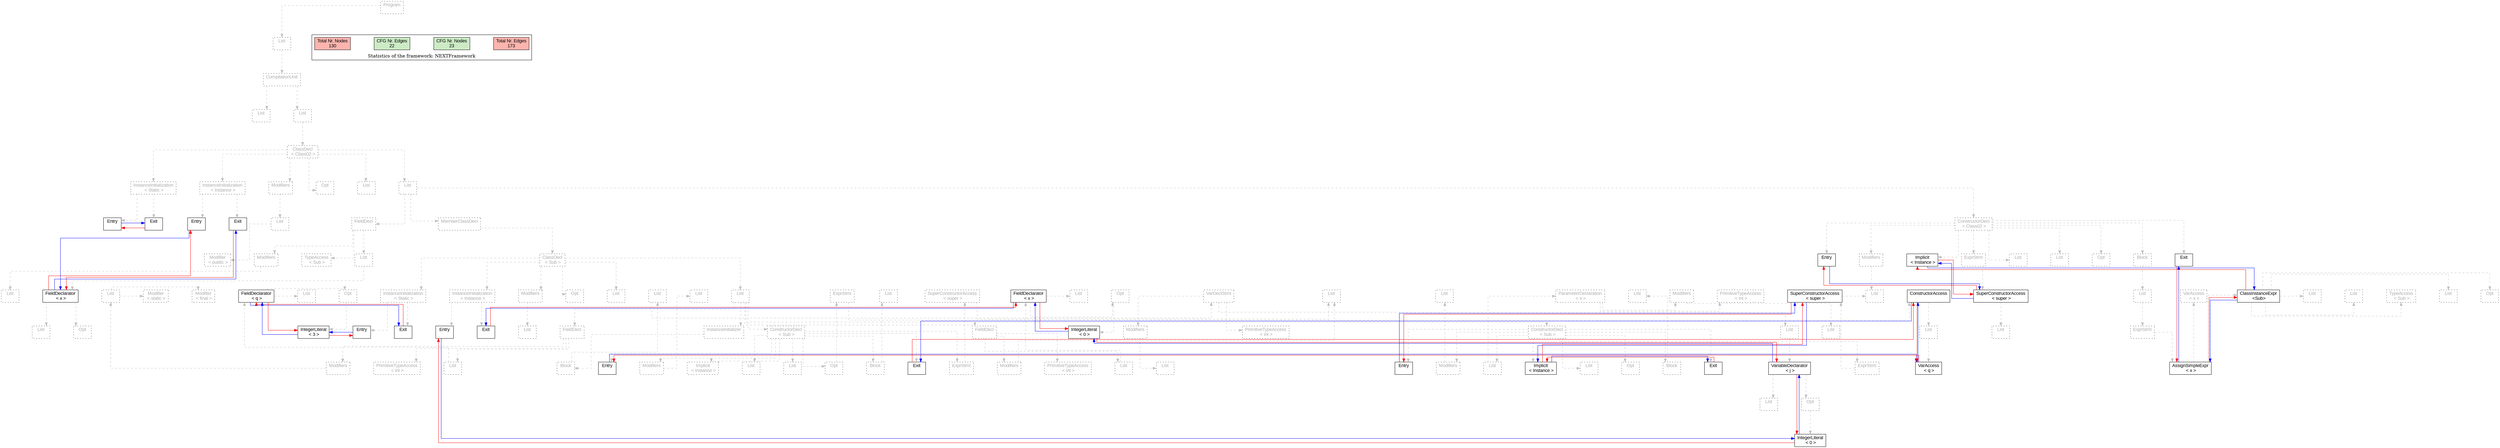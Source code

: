 digraph G {
graph [splines=ortho, nodesep="1", ranksep="1"]
node [shape=rect, fontname=Arial];
{ rank = same; "Program[0]"}
{ rank = same; "List[1]"}
{ rank = same; "CompilationUnit[2]"}
{ rank = same; "List[3]"; "List[4]"}
{ rank = same; "ClassDecl[5]"}
{ rank = same; "Modifiers[22]"; "Opt[25]"; "List[26]"; "List[27]"; "InstanceInitialization[6]"; "InstanceInitialization[14]"}
{ rank = same; "List[23]"; "FieldDecl[28]"; "MemberClassDecl[36]"; "ConstructorDecl[115]"; "Entry[7]"; "Exit[8]"; "Entry[15]"; "Exit[16]"}
{ rank = same; "Modifier[24]"; "Modifiers[29]"; "TypeAccess[31]"; "List[32]"; "ClassDecl[37]"; "Entry[116]"; "Implicit[116]"; "Modifiers[116]"; "List[118]"; "List[119]"; "Opt[120]"; "Block[121]"; "Exit[116]"; "ExprStmt[132]"}
{ rank = same; "List[30]"; "FieldDeclarator[33]"; "Modifiers[54]"; "Opt[56]"; "List[57]"; "List[58]"; "InstanceInitialization[38]"; "InstanceInitialization[46]"; "List[117]"; "List[122]"; "SuperConstructorAccess[133]"}
{ rank = same; "List[34]"; "Opt[35]"; "List[55]"; "FieldDecl[59]"; "InstanceInitializer[70]"; "ConstructorDecl[82]"; "FieldDecl[94]"; "ConstructorDecl[103]"; "Entry[39]"; "Exit[40]"; "Entry[47]"; "Exit[48]"; "ExprStmt[123]"; "List[134]"}
{ rank = same; "Modifiers[60]"; "PrimitiveTypeAccess[64]"; "List[65]"; "Block[71]"; "Entry[83]"; "Implicit[83]"; "Modifiers[83]"; "List[85]"; "List[86]"; "Opt[87]"; "Block[92]"; "Exit[83]"; "ExprStmt[94]"; "Modifiers[95]"; "PrimitiveTypeAccess[97]"; "List[98]"; "Entry[104]"; "Implicit[104]"; "Modifiers[104]"; "List[106]"; "List[111]"; "Opt[112]"; "Block[113]"; "Exit[104]"; "ExprStmt[115]"; "AssignSimpleExpr[124]"}
{ rank = same; "List[61]"; "FieldDeclarator[66]"; "List[72]"; "List[84]"; "ExprStmt[88]"; "List[93]"; "SuperConstructorAccess[95]"; "List[96]"; "FieldDeclarator[99]"; "List[105]"; "ParameterDeclaration[107]"; "List[114]"; "SuperConstructorAccess[116]"; "VarAccess[125]"; "ClassInstanceExpr[126]"}
{ rank = same; "Modifier[62]"; "Modifier[63]"; "List[67]"; "Opt[68]"; "VarDeclStmt[73]"; "ConstructorAccess[89]"; "List[96]"; "List[100]"; "Opt[101]"; "Modifiers[108]"; "PrimitiveTypeAccess[110]"; "List[117]"; "TypeAccess[127]"; "List[128]"; "Opt[129]"; "List[130]"; "List[131]"}
{ rank = same; "IntegerLiteral[69]"; "Modifiers[74]"; "PrimitiveTypeAccess[76]"; "List[77]"; "List[90]"; "IntegerLiteral[102]"; "List[109]"}
{ rank = same; "List[75]"; "VariableDeclarator[78]"; "VarAccess[91]"}
{ rank = same; "List[79]"; "Opt[80]"}
{ rank = same; "IntegerLiteral[81]"}
"Program[0]" [label="Program\n ", style= dotted   fillcolor="#eeeeee" fontcolor="#aaaaaa"  ]
"List[1]" [label="List\n ", style= dotted   fillcolor="#eeeeee" fontcolor="#aaaaaa"  ]
"CompilationUnit[2]" [label="CompilationUnit\n ", style= dotted   fillcolor="#eeeeee" fontcolor="#aaaaaa"  ]
"List[3]" [label="List\n ", style= dotted   fillcolor="#eeeeee" fontcolor="#aaaaaa"  ]
"List[4]" [label="List\n ", style= dotted   fillcolor="#eeeeee" fontcolor="#aaaaaa"  ]
"ClassDecl[5]" [label="ClassDecl\n < Class02 >", style= dotted   fillcolor="#eeeeee" fontcolor="#aaaaaa"  ]
"Modifiers[22]" [label="Modifiers\n ", style= dotted   fillcolor="#eeeeee" fontcolor="#aaaaaa"  ]
"List[23]" [label="List\n ", style= dotted   fillcolor="#eeeeee" fontcolor="#aaaaaa"  ]
"Modifier[24]" [label="Modifier\n < public >", style= dotted   fillcolor="#eeeeee" fontcolor="#aaaaaa"  ]
"Opt[25]" [label="Opt\n ", style= dotted   fillcolor="#eeeeee" fontcolor="#aaaaaa"  ]
"List[26]" [label="List\n ", style= dotted   fillcolor="#eeeeee" fontcolor="#aaaaaa"  ]
"List[27]" [label="List\n ", style= dotted   fillcolor="#eeeeee" fontcolor="#aaaaaa"  ]
"FieldDecl[28]" [label="FieldDecl\n ", style= dotted   fillcolor="#eeeeee" fontcolor="#aaaaaa"  ]
"Modifiers[29]" [label="Modifiers\n ", style= dotted   fillcolor="#eeeeee" fontcolor="#aaaaaa"  ]
"List[30]" [label="List\n ", style= dotted   fillcolor="#eeeeee" fontcolor="#aaaaaa"  ]
"TypeAccess[31]" [label="TypeAccess\n < Sub >", style= dotted   fillcolor="#eeeeee" fontcolor="#aaaaaa"  ]
"List[32]" [label="List\n ", style= dotted   fillcolor="#eeeeee" fontcolor="#aaaaaa"  ]
"FieldDeclarator[33]" [label="FieldDeclarator\n < x >", fillcolor=white   style=filled  ]
"List[34]" [label="List\n ", style= dotted   fillcolor="#eeeeee" fontcolor="#aaaaaa"  ]
"Opt[35]" [label="Opt\n ", style= dotted   fillcolor="#eeeeee" fontcolor="#aaaaaa"  ]
"MemberClassDecl[36]" [label="MemberClassDecl\n ", style= dotted   fillcolor="#eeeeee" fontcolor="#aaaaaa"  ]
"ClassDecl[37]" [label="ClassDecl\n < Sub >", style= dotted   fillcolor="#eeeeee" fontcolor="#aaaaaa"  ]
"Modifiers[54]" [label="Modifiers\n ", style= dotted   fillcolor="#eeeeee" fontcolor="#aaaaaa"  ]
"List[55]" [label="List\n ", style= dotted   fillcolor="#eeeeee" fontcolor="#aaaaaa"  ]
"Opt[56]" [label="Opt\n ", style= dotted   fillcolor="#eeeeee" fontcolor="#aaaaaa"  ]
"List[57]" [label="List\n ", style= dotted   fillcolor="#eeeeee" fontcolor="#aaaaaa"  ]
"List[58]" [label="List\n ", style= dotted   fillcolor="#eeeeee" fontcolor="#aaaaaa"  ]
"FieldDecl[59]" [label="FieldDecl\n ", style= dotted   fillcolor="#eeeeee" fontcolor="#aaaaaa"  ]
"Modifiers[60]" [label="Modifiers\n ", style= dotted   fillcolor="#eeeeee" fontcolor="#aaaaaa"  ]
"List[61]" [label="List\n ", style= dotted   fillcolor="#eeeeee" fontcolor="#aaaaaa"  ]
"Modifier[62]" [label="Modifier\n < static >", style= dotted   fillcolor="#eeeeee" fontcolor="#aaaaaa"  ]
"Modifier[63]" [label="Modifier\n < final >", style= dotted   fillcolor="#eeeeee" fontcolor="#aaaaaa"  ]
"PrimitiveTypeAccess[64]" [label="PrimitiveTypeAccess\n < int >", style= dotted   fillcolor="#eeeeee" fontcolor="#aaaaaa"  ]
"List[65]" [label="List\n ", style= dotted   fillcolor="#eeeeee" fontcolor="#aaaaaa"  ]
"FieldDeclarator[66]" [label="FieldDeclarator\n < q >", fillcolor=white   style=filled  ]
"List[67]" [label="List\n ", style= dotted   fillcolor="#eeeeee" fontcolor="#aaaaaa"  ]
"Opt[68]" [label="Opt\n ", style= dotted   fillcolor="#eeeeee" fontcolor="#aaaaaa"  ]
"IntegerLiteral[69]" [label="IntegerLiteral\n < 3 >", fillcolor=white   style=filled  ]
"InstanceInitializer[70]" [label="InstanceInitializer\n ", style= dotted   fillcolor="#eeeeee" fontcolor="#aaaaaa"  ]
"Block[71]" [label="Block\n ", style= dotted   fillcolor="#eeeeee" fontcolor="#aaaaaa"  ]
"List[72]" [label="List\n ", style= dotted   fillcolor="#eeeeee" fontcolor="#aaaaaa"  ]
"VarDeclStmt[73]" [label="VarDeclStmt\n ", style= dotted   fillcolor="#eeeeee" fontcolor="#aaaaaa"  ]
"Modifiers[74]" [label="Modifiers\n ", style= dotted   fillcolor="#eeeeee" fontcolor="#aaaaaa"  ]
"List[75]" [label="List\n ", style= dotted   fillcolor="#eeeeee" fontcolor="#aaaaaa"  ]
"PrimitiveTypeAccess[76]" [label="PrimitiveTypeAccess\n < int >", style= dotted   fillcolor="#eeeeee" fontcolor="#aaaaaa"  ]
"List[77]" [label="List\n ", style= dotted   fillcolor="#eeeeee" fontcolor="#aaaaaa"  ]
"VariableDeclarator[78]" [label="VariableDeclarator\n < j >", fillcolor=white   style=filled  ]
"List[79]" [label="List\n ", style= dotted   fillcolor="#eeeeee" fontcolor="#aaaaaa"  ]
"Opt[80]" [label="Opt\n ", style= dotted   fillcolor="#eeeeee" fontcolor="#aaaaaa"  ]
"IntegerLiteral[81]" [label="IntegerLiteral\n < 0 >", fillcolor=white   style=filled  ]
"ConstructorDecl[82]" [label="ConstructorDecl\n < Sub >", style= dotted   fillcolor="#eeeeee" fontcolor="#aaaaaa"  ]
"Entry[83]" [label="Entry\n ", fillcolor=white   style=filled  ]
"Implicit[83]" [label="Implicit\n < Instance >", style= dotted   fillcolor="#eeeeee" fontcolor="#aaaaaa"  ]
"Modifiers[83]" [label="Modifiers\n ", style= dotted   fillcolor="#eeeeee" fontcolor="#aaaaaa"  ]
"List[84]" [label="List\n ", style= dotted   fillcolor="#eeeeee" fontcolor="#aaaaaa"  ]
"List[85]" [label="List\n ", style= dotted   fillcolor="#eeeeee" fontcolor="#aaaaaa"  ]
"List[86]" [label="List\n ", style= dotted   fillcolor="#eeeeee" fontcolor="#aaaaaa"  ]
"Opt[87]" [label="Opt\n ", style= dotted   fillcolor="#eeeeee" fontcolor="#aaaaaa"  ]
"ExprStmt[88]" [label="ExprStmt\n ", style= dotted   fillcolor="#eeeeee" fontcolor="#aaaaaa"  ]
"ConstructorAccess[89]" [label="ConstructorAccess\n ", fillcolor=white   style=filled  ]
"List[90]" [label="List\n ", style= dotted   fillcolor="#eeeeee" fontcolor="#aaaaaa"  ]
"VarAccess[91]" [label="VarAccess\n < q >", fillcolor=white   style=filled  ]
"Block[92]" [label="Block\n ", style= dotted   fillcolor="#eeeeee" fontcolor="#aaaaaa"  ]
"List[93]" [label="List\n ", style= dotted   fillcolor="#eeeeee" fontcolor="#aaaaaa"  ]
"Exit[83]" [label="Exit\n ", fillcolor=white   style=filled  ]
"ExprStmt[94]" [label="ExprStmt\n ", style= dotted   fillcolor="#eeeeee" fontcolor="#aaaaaa"  ]
"SuperConstructorAccess[95]" [label="SuperConstructorAccess\n < super >", style= dotted   fillcolor="#eeeeee" fontcolor="#aaaaaa"  ]
"List[96]" [label="List\n ", style= dotted   fillcolor="#eeeeee" fontcolor="#aaaaaa"  ]
"FieldDecl[94]" [label="FieldDecl\n ", style= dotted   fillcolor="#eeeeee" fontcolor="#aaaaaa"  ]
"Modifiers[95]" [label="Modifiers\n ", style= dotted   fillcolor="#eeeeee" fontcolor="#aaaaaa"  ]
"List[96]" [label="List\n ", style= dotted   fillcolor="#eeeeee" fontcolor="#aaaaaa"  ]
"PrimitiveTypeAccess[97]" [label="PrimitiveTypeAccess\n < int >", style= dotted   fillcolor="#eeeeee" fontcolor="#aaaaaa"  ]
"List[98]" [label="List\n ", style= dotted   fillcolor="#eeeeee" fontcolor="#aaaaaa"  ]
"FieldDeclarator[99]" [label="FieldDeclarator\n < x >", fillcolor=white   style=filled  ]
"List[100]" [label="List\n ", style= dotted   fillcolor="#eeeeee" fontcolor="#aaaaaa"  ]
"Opt[101]" [label="Opt\n ", style= dotted   fillcolor="#eeeeee" fontcolor="#aaaaaa"  ]
"IntegerLiteral[102]" [label="IntegerLiteral\n < 0 >", fillcolor=white   style=filled  ]
"ConstructorDecl[103]" [label="ConstructorDecl\n < Sub >", style= dotted   fillcolor="#eeeeee" fontcolor="#aaaaaa"  ]
"Entry[104]" [label="Entry\n ", fillcolor=white   style=filled  ]
"Implicit[104]" [label="Implicit\n < Instance >", fillcolor=white   style=filled  ]
"Modifiers[104]" [label="Modifiers\n ", style= dotted   fillcolor="#eeeeee" fontcolor="#aaaaaa"  ]
"List[105]" [label="List\n ", style= dotted   fillcolor="#eeeeee" fontcolor="#aaaaaa"  ]
"List[106]" [label="List\n ", style= dotted   fillcolor="#eeeeee" fontcolor="#aaaaaa"  ]
"ParameterDeclaration[107]" [label="ParameterDeclaration\n < x >", style= dotted   fillcolor="#eeeeee" fontcolor="#aaaaaa"  ]
"Modifiers[108]" [label="Modifiers\n ", style= dotted   fillcolor="#eeeeee" fontcolor="#aaaaaa"  ]
"List[109]" [label="List\n ", style= dotted   fillcolor="#eeeeee" fontcolor="#aaaaaa"  ]
"PrimitiveTypeAccess[110]" [label="PrimitiveTypeAccess\n < int >", style= dotted   fillcolor="#eeeeee" fontcolor="#aaaaaa"  ]
"List[111]" [label="List\n ", style= dotted   fillcolor="#eeeeee" fontcolor="#aaaaaa"  ]
"Opt[112]" [label="Opt\n ", style= dotted   fillcolor="#eeeeee" fontcolor="#aaaaaa"  ]
"Block[113]" [label="Block\n ", style= dotted   fillcolor="#eeeeee" fontcolor="#aaaaaa"  ]
"List[114]" [label="List\n ", style= dotted   fillcolor="#eeeeee" fontcolor="#aaaaaa"  ]
"Exit[104]" [label="Exit\n ", fillcolor=white   style=filled  ]
"ExprStmt[115]" [label="ExprStmt\n ", style= dotted   fillcolor="#eeeeee" fontcolor="#aaaaaa"  ]
"SuperConstructorAccess[116]" [label="SuperConstructorAccess\n < super >", fillcolor=white   style=filled  ]
"List[117]" [label="List\n ", style= dotted   fillcolor="#eeeeee" fontcolor="#aaaaaa"  ]
"InstanceInitialization[38]" [label="InstanceInitialization\n < Instance >", style= dotted   fillcolor="#eeeeee" fontcolor="#aaaaaa"  ]
"Entry[39]" [label="Entry\n ", fillcolor=white   style=filled  ]
"Exit[40]" [label="Exit\n ", fillcolor=white   style=filled  ]
"InstanceInitialization[46]" [label="InstanceInitialization\n < Static >", style= dotted   fillcolor="#eeeeee" fontcolor="#aaaaaa"  ]
"Entry[47]" [label="Entry\n ", fillcolor=white   style=filled  ]
"Exit[48]" [label="Exit\n ", fillcolor=white   style=filled  ]
"ConstructorDecl[115]" [label="ConstructorDecl\n < Class02 >", style= dotted   fillcolor="#eeeeee" fontcolor="#aaaaaa"  ]
"Entry[116]" [label="Entry\n ", fillcolor=white   style=filled  ]
"Implicit[116]" [label="Implicit\n < Instance >", fillcolor=white   style=filled  ]
"Modifiers[116]" [label="Modifiers\n ", style= dotted   fillcolor="#eeeeee" fontcolor="#aaaaaa"  ]
"List[117]" [label="List\n ", style= dotted   fillcolor="#eeeeee" fontcolor="#aaaaaa"  ]
"List[118]" [label="List\n ", style= dotted   fillcolor="#eeeeee" fontcolor="#aaaaaa"  ]
"List[119]" [label="List\n ", style= dotted   fillcolor="#eeeeee" fontcolor="#aaaaaa"  ]
"Opt[120]" [label="Opt\n ", style= dotted   fillcolor="#eeeeee" fontcolor="#aaaaaa"  ]
"Block[121]" [label="Block\n ", style= dotted   fillcolor="#eeeeee" fontcolor="#aaaaaa"  ]
"List[122]" [label="List\n ", style= dotted   fillcolor="#eeeeee" fontcolor="#aaaaaa"  ]
"ExprStmt[123]" [label="ExprStmt\n ", style= dotted   fillcolor="#eeeeee" fontcolor="#aaaaaa"  ]
"AssignSimpleExpr[124]" [label="AssignSimpleExpr\n < x >", fillcolor=white   style=filled  ]
"VarAccess[125]" [label="VarAccess\n < x >", style= dotted   fillcolor="#eeeeee" fontcolor="#aaaaaa"  ]
"ClassInstanceExpr[126]" [label="ClassInstanceExpr\n <Sub>", fillcolor=white   style=filled  ]
"TypeAccess[127]" [label="TypeAccess\n < Sub >", style= dotted   fillcolor="#eeeeee" fontcolor="#aaaaaa"  ]
"List[128]" [label="List\n ", style= dotted   fillcolor="#eeeeee" fontcolor="#aaaaaa"  ]
"Opt[129]" [label="Opt\n ", style= dotted   fillcolor="#eeeeee" fontcolor="#aaaaaa"  ]
"List[130]" [label="List\n ", style= dotted   fillcolor="#eeeeee" fontcolor="#aaaaaa"  ]
"List[131]" [label="List\n ", style= dotted   fillcolor="#eeeeee" fontcolor="#aaaaaa"  ]
"Exit[116]" [label="Exit\n ", fillcolor=white   style=filled  ]
"ExprStmt[132]" [label="ExprStmt\n ", style= dotted   fillcolor="#eeeeee" fontcolor="#aaaaaa"  ]
"SuperConstructorAccess[133]" [label="SuperConstructorAccess\n < super >", fillcolor=white   style=filled  ]
"List[134]" [label="List\n ", style= dotted   fillcolor="#eeeeee" fontcolor="#aaaaaa"  ]
"InstanceInitialization[6]" [label="InstanceInitialization\n < Instance >", style= dotted   fillcolor="#eeeeee" fontcolor="#aaaaaa"  ]
"Entry[7]" [label="Entry\n ", fillcolor=white   style=filled  ]
"Exit[8]" [label="Exit\n ", fillcolor=white   style=filled  ]
"InstanceInitialization[14]" [label="InstanceInitialization\n < Static >", style= dotted   fillcolor="#eeeeee" fontcolor="#aaaaaa"  ]
"Entry[15]" [label="Entry\n ", fillcolor=white   style=filled  ]
"Exit[16]" [label="Exit\n ", fillcolor=white   style=filled  ]
"CompilationUnit[2]" -> "List[3]" [style=dashed, color=gray]
"List[23]" -> "Modifier[24]" [style=dashed, color=gray]
"Modifiers[22]" -> "List[23]" [style=dashed, color=gray]
"ClassDecl[5]" -> "Modifiers[22]" [style=dashed, color=gray]
"ClassDecl[5]" -> "Opt[25]" [style=dashed, color=gray]
"ClassDecl[5]" -> "List[26]" [style=dashed, color=gray]
"Modifiers[29]" -> "List[30]" [style=dashed, color=gray]
"FieldDecl[28]" -> "Modifiers[29]" [style=dashed, color=gray]
"FieldDecl[28]" -> "TypeAccess[31]" [style=dashed, color=gray]
"FieldDeclarator[33]" -> "List[34]" [style=dashed, color=gray]
"FieldDeclarator[33]" -> "Opt[35]" [style=dashed, color=gray]
"List[32]" -> "FieldDeclarator[33]" [style=dashed, color=gray]
"FieldDecl[28]" -> "List[32]" [style=dashed, color=gray]
"List[27]" -> "FieldDecl[28]" [style=dashed, color=gray]
"Modifiers[54]" -> "List[55]" [style=dashed, color=gray]
"ClassDecl[37]" -> "Modifiers[54]" [style=dashed, color=gray]
"ClassDecl[37]" -> "Opt[56]" [style=dashed, color=gray]
"ClassDecl[37]" -> "List[57]" [style=dashed, color=gray]
"List[61]" -> "Modifier[62]" [style=dashed, color=gray]
"List[61]" -> "Modifier[63]" [style=dashed, color=gray]
"Modifiers[60]" -> "List[61]" [style=dashed, color=gray]
"FieldDecl[59]" -> "Modifiers[60]" [style=dashed, color=gray]
"FieldDecl[59]" -> "PrimitiveTypeAccess[64]" [style=dashed, color=gray]
"FieldDeclarator[66]" -> "List[67]" [style=dashed, color=gray]
"Opt[68]" -> "IntegerLiteral[69]" [style=dashed, color=gray]
"FieldDeclarator[66]" -> "Opt[68]" [style=dashed, color=gray]
"List[65]" -> "FieldDeclarator[66]" [style=dashed, color=gray]
"FieldDecl[59]" -> "List[65]" [style=dashed, color=gray]
"List[58]" -> "FieldDecl[59]" [style=dashed, color=gray]
"Modifiers[74]" -> "List[75]" [style=dashed, color=gray]
"VarDeclStmt[73]" -> "Modifiers[74]" [style=dashed, color=gray]
"VarDeclStmt[73]" -> "PrimitiveTypeAccess[76]" [style=dashed, color=gray]
"VariableDeclarator[78]" -> "List[79]" [style=dashed, color=gray]
"Opt[80]" -> "IntegerLiteral[81]" [style=dashed, color=gray]
"VariableDeclarator[78]" -> "Opt[80]" [style=dashed, color=gray]
"List[77]" -> "VariableDeclarator[78]" [style=dashed, color=gray]
"VarDeclStmt[73]" -> "List[77]" [style=dashed, color=gray]
"List[72]" -> "VarDeclStmt[73]" [style=dashed, color=gray]
"Block[71]" -> "List[72]" [style=dashed, color=gray]
"InstanceInitializer[70]" -> "Block[71]" [style=dashed, color=gray]
"List[58]" -> "InstanceInitializer[70]" [style=dashed, color=gray]
"ConstructorDecl[82]" -> "Entry[83]" [style=dashed, color=gray]
"ConstructorDecl[82]" -> "Implicit[83]" [style=dashed, color=gray]
"Modifiers[83]" -> "List[84]" [style=dashed, color=gray]
"ConstructorDecl[82]" -> "Modifiers[83]" [style=dashed, color=gray]
"ConstructorDecl[82]" -> "List[85]" [style=dashed, color=gray]
"ConstructorDecl[82]" -> "List[86]" [style=dashed, color=gray]
"List[90]" -> "VarAccess[91]" [style=dashed, color=gray]
"ConstructorAccess[89]" -> "List[90]" [style=dashed, color=gray]
"ExprStmt[88]" -> "ConstructorAccess[89]" [style=dashed, color=gray]
"Opt[87]" -> "ExprStmt[88]" [style=dashed, color=gray]
"ConstructorDecl[82]" -> "Opt[87]" [style=dashed, color=gray]
"Block[92]" -> "List[93]" [style=dashed, color=gray]
"ConstructorDecl[82]" -> "Block[92]" [style=dashed, color=gray]
"ConstructorDecl[82]" -> "Exit[83]" [style=dashed, color=gray]
"SuperConstructorAccess[95]" -> "List[96]" [style=dashed, color=gray]
"ExprStmt[94]" -> "SuperConstructorAccess[95]" [style=dashed, color=gray]
"ConstructorDecl[82]" -> "ExprStmt[94]" [style=dashed, color=gray]
"List[58]" -> "ConstructorDecl[82]" [style=dashed, color=gray]
"Modifiers[95]" -> "List[96]" [style=dashed, color=gray]
"FieldDecl[94]" -> "Modifiers[95]" [style=dashed, color=gray]
"FieldDecl[94]" -> "PrimitiveTypeAccess[97]" [style=dashed, color=gray]
"FieldDeclarator[99]" -> "List[100]" [style=dashed, color=gray]
"Opt[101]" -> "IntegerLiteral[102]" [style=dashed, color=gray]
"FieldDeclarator[99]" -> "Opt[101]" [style=dashed, color=gray]
"List[98]" -> "FieldDeclarator[99]" [style=dashed, color=gray]
"FieldDecl[94]" -> "List[98]" [style=dashed, color=gray]
"List[58]" -> "FieldDecl[94]" [style=dashed, color=gray]
"ConstructorDecl[103]" -> "Entry[104]" [style=dashed, color=gray]
"ConstructorDecl[103]" -> "Implicit[104]" [style=dashed, color=gray]
"Modifiers[104]" -> "List[105]" [style=dashed, color=gray]
"ConstructorDecl[103]" -> "Modifiers[104]" [style=dashed, color=gray]
"Modifiers[108]" -> "List[109]" [style=dashed, color=gray]
"ParameterDeclaration[107]" -> "Modifiers[108]" [style=dashed, color=gray]
"ParameterDeclaration[107]" -> "PrimitiveTypeAccess[110]" [style=dashed, color=gray]
"List[106]" -> "ParameterDeclaration[107]" [style=dashed, color=gray]
"ConstructorDecl[103]" -> "List[106]" [style=dashed, color=gray]
"ConstructorDecl[103]" -> "List[111]" [style=dashed, color=gray]
"ConstructorDecl[103]" -> "Opt[112]" [style=dashed, color=gray]
"Block[113]" -> "List[114]" [style=dashed, color=gray]
"ConstructorDecl[103]" -> "Block[113]" [style=dashed, color=gray]
"ConstructorDecl[103]" -> "Exit[104]" [style=dashed, color=gray]
"SuperConstructorAccess[116]" -> "List[117]" [style=dashed, color=gray]
"ExprStmt[115]" -> "SuperConstructorAccess[116]" [style=dashed, color=gray]
"ConstructorDecl[103]" -> "ExprStmt[115]" [style=dashed, color=gray]
"List[58]" -> "ConstructorDecl[103]" [style=dashed, color=gray]
"ClassDecl[37]" -> "List[58]" [style=dashed, color=gray]
"InstanceInitialization[38]" -> "Entry[39]" [style=dashed, color=gray]
"InstanceInitialization[38]" -> "Exit[40]" [style=dashed, color=gray]
"InstanceInitialization[46]" -> "Entry[47]" [style=dashed, color=gray]
"InstanceInitialization[46]" -> "Exit[48]" [style=dashed, color=gray]
"ClassDecl[37]" -> "InstanceInitialization[38]" [style=dashed, color=gray]
"ClassDecl[37]" -> "InstanceInitialization[46]" [style=dashed, color=gray]
"MemberClassDecl[36]" -> "ClassDecl[37]" [style=dashed, color=gray]
"List[27]" -> "MemberClassDecl[36]" [style=dashed, color=gray]
"ConstructorDecl[115]" -> "Entry[116]" [style=dashed, color=gray]
"ConstructorDecl[115]" -> "Implicit[116]" [style=dashed, color=gray]
"Modifiers[116]" -> "List[117]" [style=dashed, color=gray]
"ConstructorDecl[115]" -> "Modifiers[116]" [style=dashed, color=gray]
"ConstructorDecl[115]" -> "List[118]" [style=dashed, color=gray]
"ConstructorDecl[115]" -> "List[119]" [style=dashed, color=gray]
"ConstructorDecl[115]" -> "Opt[120]" [style=dashed, color=gray]
"AssignSimpleExpr[124]" -> "VarAccess[125]" [style=dashed, color=gray]
"ClassInstanceExpr[126]" -> "TypeAccess[127]" [style=dashed, color=gray]
"ClassInstanceExpr[126]" -> "List[128]" [style=dashed, color=gray]
"ClassInstanceExpr[126]" -> "Opt[129]" [style=dashed, color=gray]
"ClassInstanceExpr[126]" -> "List[130]" [style=dashed, color=gray]
"ClassInstanceExpr[126]" -> "List[131]" [style=dashed, color=gray]
"AssignSimpleExpr[124]" -> "ClassInstanceExpr[126]" [style=dashed, color=gray]
"ExprStmt[123]" -> "AssignSimpleExpr[124]" [style=dashed, color=gray]
"List[122]" -> "ExprStmt[123]" [style=dashed, color=gray]
"Block[121]" -> "List[122]" [style=dashed, color=gray]
"ConstructorDecl[115]" -> "Block[121]" [style=dashed, color=gray]
"ConstructorDecl[115]" -> "Exit[116]" [style=dashed, color=gray]
"SuperConstructorAccess[133]" -> "List[134]" [style=dashed, color=gray]
"ExprStmt[132]" -> "SuperConstructorAccess[133]" [style=dashed, color=gray]
"ConstructorDecl[115]" -> "ExprStmt[132]" [style=dashed, color=gray]
"List[27]" -> "ConstructorDecl[115]" [style=dashed, color=gray]
"ClassDecl[5]" -> "List[27]" [style=dashed, color=gray]
"InstanceInitialization[6]" -> "Entry[7]" [style=dashed, color=gray]
"InstanceInitialization[6]" -> "Exit[8]" [style=dashed, color=gray]
"InstanceInitialization[14]" -> "Entry[15]" [style=dashed, color=gray]
"InstanceInitialization[14]" -> "Exit[16]" [style=dashed, color=gray]
"ClassDecl[5]" -> "InstanceInitialization[6]" [style=dashed, color=gray]
"ClassDecl[5]" -> "InstanceInitialization[14]" [style=dashed, color=gray]
"List[4]" -> "ClassDecl[5]" [style=dashed, color=gray]
"CompilationUnit[2]" -> "List[4]" [style=dashed, color=gray]
"List[1]" -> "CompilationUnit[2]" [style=dashed, color=gray]
"Program[0]" -> "List[1]" [style=dashed, color=gray]
"Exit[16]" -> "Entry[15]" [color=red, constraint=false]
"Entry[15]" -> "Exit[16]" [color=blue, constraint=false, xlabel=" "] 
"Exit[8]" -> "FieldDeclarator[33]" [color=red, constraint=false]
"FieldDeclarator[33]" -> "Exit[8]" [color=blue, constraint=false, xlabel=" "] 
"FieldDeclarator[33]" -> "Entry[7]" [color=red, constraint=false]
"Entry[7]" -> "FieldDeclarator[33]" [color=blue, constraint=false, xlabel=" "] 
"Exit[48]" -> "FieldDeclarator[66]" [color=red, constraint=false]
"FieldDeclarator[66]" -> "Exit[48]" [color=blue, constraint=false, xlabel=" "] 
"FieldDeclarator[66]" -> "IntegerLiteral[69]" [color=red, constraint=false]
"IntegerLiteral[69]" -> "FieldDeclarator[66]" [color=blue, constraint=false, xlabel=" "] 
"IntegerLiteral[69]" -> "Entry[47]" [color=red, constraint=false]
"Entry[47]" -> "IntegerLiteral[69]" [color=blue, constraint=false, xlabel=" "] 
"Exit[40]" -> "FieldDeclarator[99]" [color=red, constraint=false]
"FieldDeclarator[99]" -> "Exit[40]" [color=blue, constraint=false, xlabel=" "] 
"FieldDeclarator[99]" -> "IntegerLiteral[102]" [color=red, constraint=false]
"IntegerLiteral[102]" -> "FieldDeclarator[99]" [color=blue, constraint=false, xlabel=" "] 
"IntegerLiteral[102]" -> "VariableDeclarator[78]" [color=red, constraint=false]
"VariableDeclarator[78]" -> "IntegerLiteral[102]" [color=blue, constraint=false, xlabel=" "] 
"VariableDeclarator[78]" -> "IntegerLiteral[81]" [color=red, constraint=false]
"IntegerLiteral[81]" -> "VariableDeclarator[78]" [color=blue, constraint=false, xlabel=" "] 
"IntegerLiteral[81]" -> "Entry[39]" [color=red, constraint=false]
"Entry[39]" -> "IntegerLiteral[81]" [color=blue, constraint=false, xlabel=" "] 
"Exit[83]" -> "ConstructorAccess[89]" [color=red, constraint=false]
"ConstructorAccess[89]" -> "Exit[83]" [color=blue, constraint=false, xlabel=" "] 
"ConstructorAccess[89]" -> "VarAccess[91]" [color=red, constraint=false]
"VarAccess[91]" -> "ConstructorAccess[89]" [color=blue, constraint=false, xlabel=" "] 
"VarAccess[91]" -> "Entry[83]" [color=red, constraint=false]
"Entry[83]" -> "VarAccess[91]" [color=blue, constraint=false, xlabel=" "] 
"Exit[104]" -> "Implicit[104]" [color=red, constraint=false]
"Implicit[104]" -> "Exit[104]" [color=blue, constraint=false, xlabel=" "] 
"Implicit[104]" -> "SuperConstructorAccess[116]" [color=red, constraint=false]
"SuperConstructorAccess[116]" -> "Implicit[104]" [color=blue, constraint=false, xlabel=" "] 
"SuperConstructorAccess[116]" -> "Entry[104]" [color=red, constraint=false]
"Entry[104]" -> "SuperConstructorAccess[116]" [color=blue, constraint=false, xlabel=" "] 
"Exit[116]" -> "AssignSimpleExpr[124]" [color=red, constraint=false]
"AssignSimpleExpr[124]" -> "Exit[116]" [color=blue, constraint=false, xlabel=" "] 
"AssignSimpleExpr[124]" -> "ClassInstanceExpr[126]" [color=red, constraint=false]
"ClassInstanceExpr[126]" -> "AssignSimpleExpr[124]" [color=blue, constraint=false, xlabel=" "] 
"ClassInstanceExpr[126]" -> "Implicit[116]" [color=red, constraint=false]
"Implicit[116]" -> "ClassInstanceExpr[126]" [color=blue, constraint=false, xlabel=" "] 
"Implicit[116]" -> "SuperConstructorAccess[133]" [color=red, constraint=false]
"SuperConstructorAccess[133]" -> "Implicit[116]" [color=blue, constraint=false, xlabel=" "] 
"SuperConstructorAccess[133]" -> "Entry[116]" [color=red, constraint=false]
"Entry[116]" -> "SuperConstructorAccess[133]" [color=blue, constraint=false, xlabel=" "] 
"List[3]" -> "List[4]" [style=invis]
"InstanceInitialization[14]" -> "InstanceInitialization[6]" -> "Modifiers[22]" -> "Opt[25]" -> "List[26]" -> "List[27]" [style=invis]
"FieldDecl[28]" -> "MemberClassDecl[36]" -> "ConstructorDecl[115]" [style=invis]
"Modifiers[29]" -> "TypeAccess[31]" -> "List[32]" [style=invis]
"List[34]" -> "Opt[35]" [style=invis]
"InstanceInitialization[46]" -> "InstanceInitialization[38]" -> "Modifiers[54]" -> "Opt[56]" -> "List[57]" -> "List[58]" [style=invis]
"FieldDecl[59]" -> "InstanceInitializer[70]" -> "ConstructorDecl[82]" -> "FieldDecl[94]" -> "ConstructorDecl[103]" [style=invis]
"Modifiers[60]" -> "PrimitiveTypeAccess[64]" -> "List[65]" [style=invis]
"Modifier[62]" -> "Modifier[63]" [style=invis]
"List[67]" -> "Opt[68]" [style=invis]
"Modifiers[74]" -> "PrimitiveTypeAccess[76]" -> "List[77]" [style=invis]
"List[79]" -> "Opt[80]" [style=invis]
"Entry[83]" -> "Modifiers[83]" -> "List[85]" -> "List[86]" -> "Opt[87]" -> "Block[92]" -> "Exit[83]" [style=invis]
"Modifiers[95]" -> "PrimitiveTypeAccess[97]" -> "List[98]" [style=invis]
"List[100]" -> "Opt[101]" [style=invis]
"Entry[104]" -> "Modifiers[104]" -> "List[106]" -> "List[111]" -> "Opt[112]" -> "Block[113]" -> "Exit[104]" [style=invis]
"Modifiers[108]" -> "PrimitiveTypeAccess[110]" [style=invis]
"Entry[39]" -> "Exit[40]" [style=invis]
"Entry[47]" -> "Exit[48]" [style=invis]
"Entry[116]" -> "Modifiers[116]" -> "List[118]" -> "List[119]" -> "Opt[120]" -> "Block[121]" -> "Exit[116]" [style=invis]
"VarAccess[125]" -> "ClassInstanceExpr[126]" [style=invis]
"TypeAccess[127]" -> "List[128]" -> "Opt[129]" [style=invis]
"Entry[7]" -> "Exit[8]" [style=invis]
"Entry[15]" -> "Exit[16]" [style=invis]

subgraph cluster_legend {
{node [style=filled, fillcolor=1, colorscheme="pastel13"]
Nodes [label="Total Nr. Nodes
130", fillcolor=1]
Edges [label="Total Nr. Edges
173", fillcolor=1]
NodesCFG [label="CFG Nr. Nodes
23", fillcolor=3]
EdgesCFG [label="CFG Nr. Edges
22", fillcolor=3]
Nodes-> "Program[0]" -> NodesCFG  [style="invis"]
Edges -> "Program[0]" ->EdgesCFG [style="invis"]}
label = "Statistics of the framework: NEXTFramework"
style="solid"
ranksep=0.05
nodesep=0.01
labelloc = b
len=2
}}